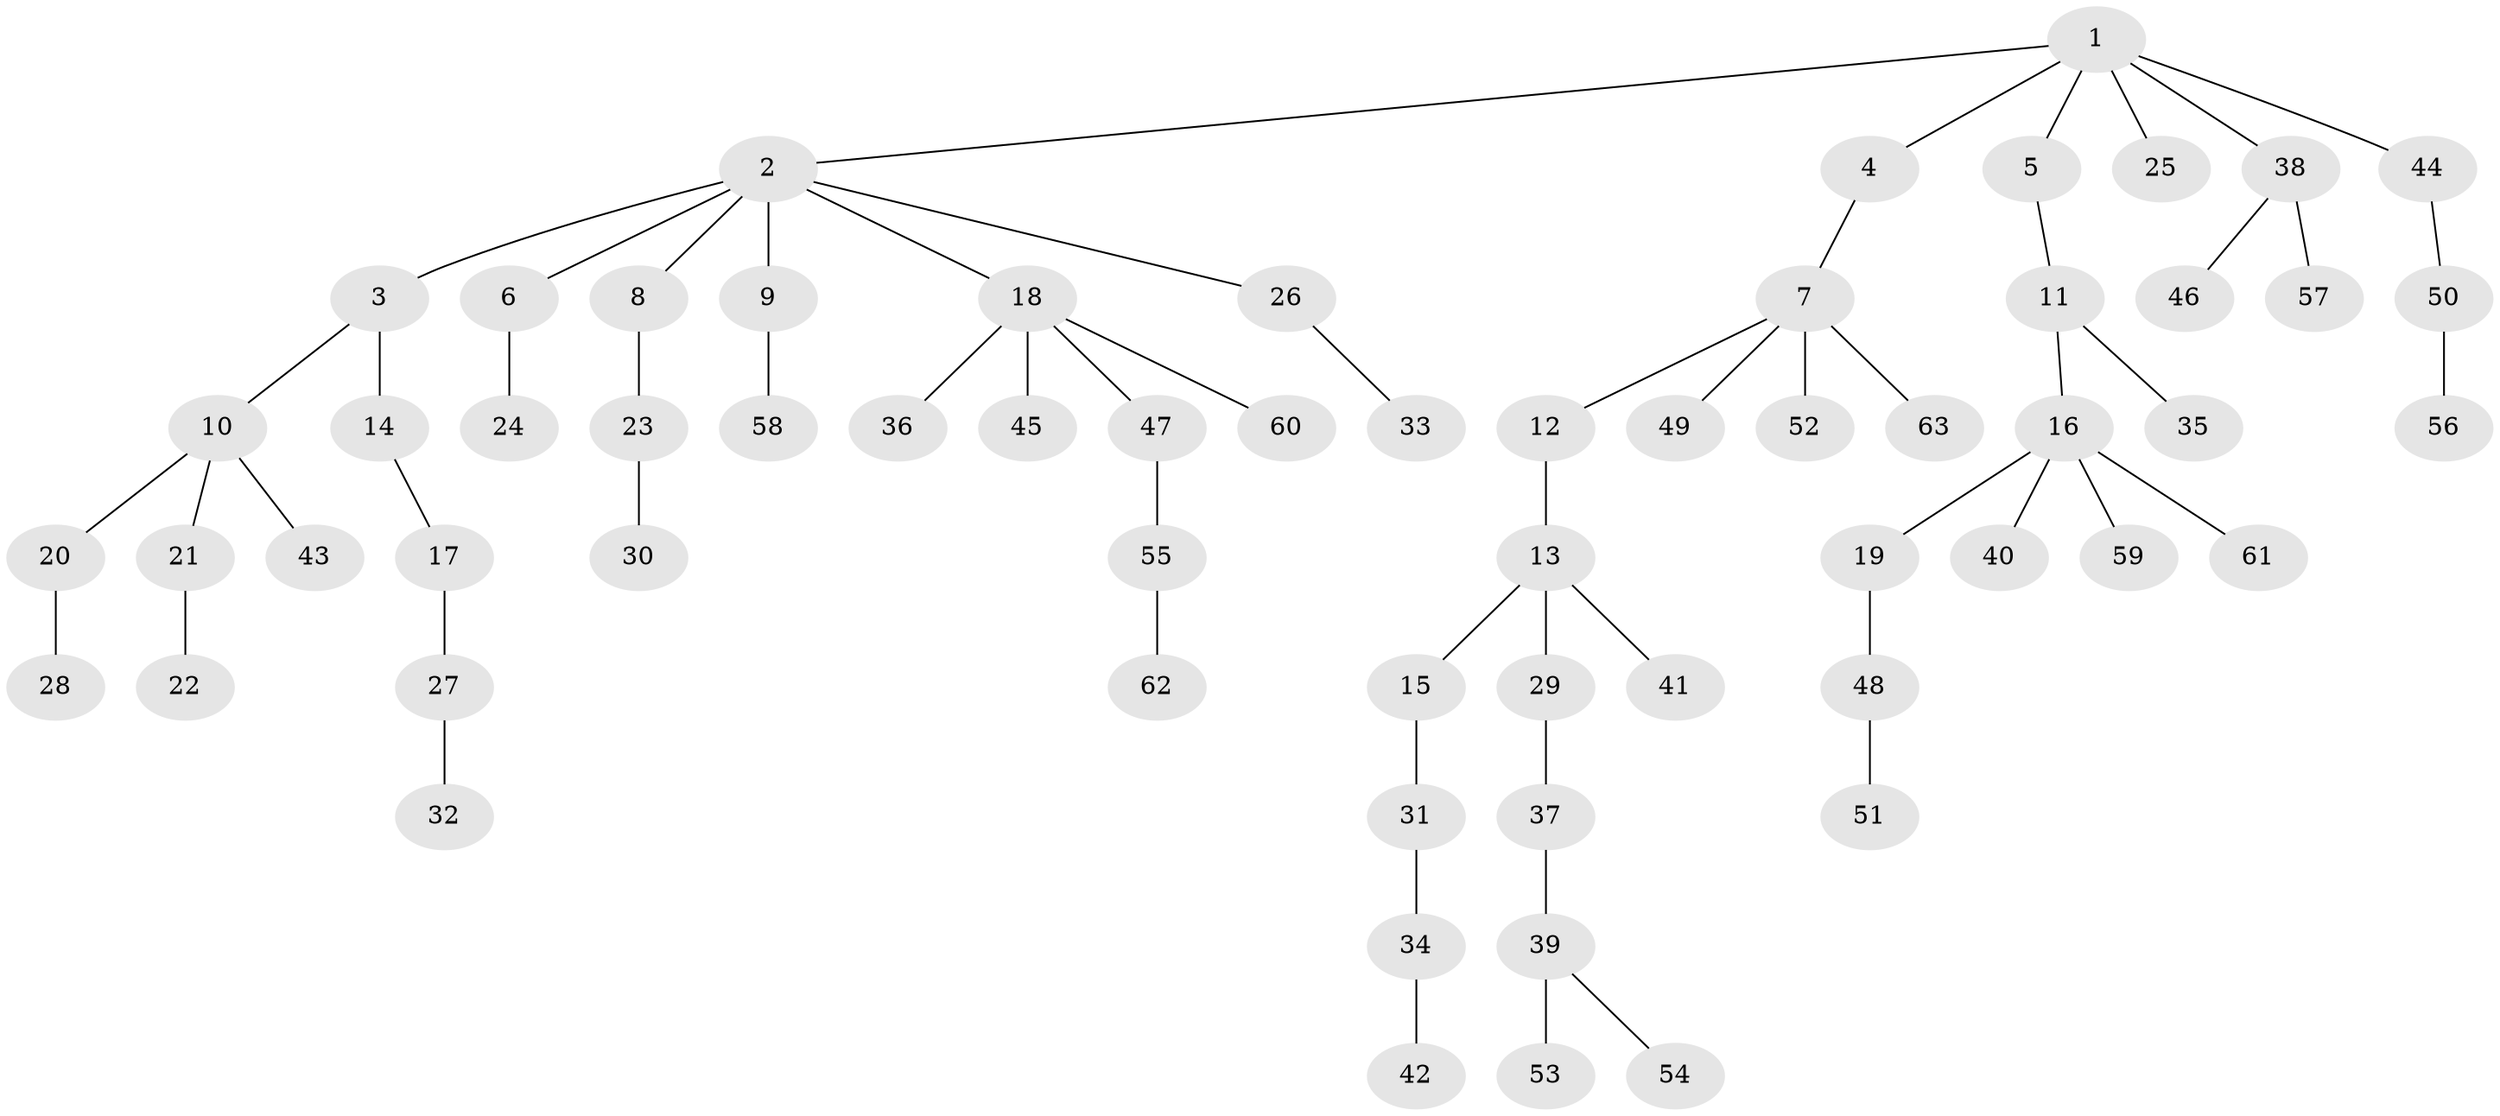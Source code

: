 // Generated by graph-tools (version 1.1) at 2025/11/02/27/25 16:11:24]
// undirected, 63 vertices, 62 edges
graph export_dot {
graph [start="1"]
  node [color=gray90,style=filled];
  1;
  2;
  3;
  4;
  5;
  6;
  7;
  8;
  9;
  10;
  11;
  12;
  13;
  14;
  15;
  16;
  17;
  18;
  19;
  20;
  21;
  22;
  23;
  24;
  25;
  26;
  27;
  28;
  29;
  30;
  31;
  32;
  33;
  34;
  35;
  36;
  37;
  38;
  39;
  40;
  41;
  42;
  43;
  44;
  45;
  46;
  47;
  48;
  49;
  50;
  51;
  52;
  53;
  54;
  55;
  56;
  57;
  58;
  59;
  60;
  61;
  62;
  63;
  1 -- 2;
  1 -- 4;
  1 -- 5;
  1 -- 25;
  1 -- 38;
  1 -- 44;
  2 -- 3;
  2 -- 6;
  2 -- 8;
  2 -- 9;
  2 -- 18;
  2 -- 26;
  3 -- 10;
  3 -- 14;
  4 -- 7;
  5 -- 11;
  6 -- 24;
  7 -- 12;
  7 -- 49;
  7 -- 52;
  7 -- 63;
  8 -- 23;
  9 -- 58;
  10 -- 20;
  10 -- 21;
  10 -- 43;
  11 -- 16;
  11 -- 35;
  12 -- 13;
  13 -- 15;
  13 -- 29;
  13 -- 41;
  14 -- 17;
  15 -- 31;
  16 -- 19;
  16 -- 40;
  16 -- 59;
  16 -- 61;
  17 -- 27;
  18 -- 36;
  18 -- 45;
  18 -- 47;
  18 -- 60;
  19 -- 48;
  20 -- 28;
  21 -- 22;
  23 -- 30;
  26 -- 33;
  27 -- 32;
  29 -- 37;
  31 -- 34;
  34 -- 42;
  37 -- 39;
  38 -- 46;
  38 -- 57;
  39 -- 53;
  39 -- 54;
  44 -- 50;
  47 -- 55;
  48 -- 51;
  50 -- 56;
  55 -- 62;
}
